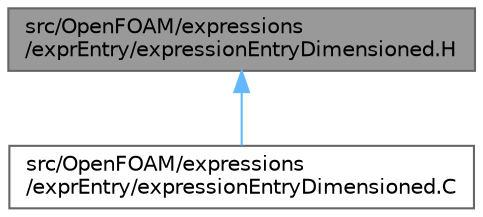 digraph "src/OpenFOAM/expressions/exprEntry/expressionEntryDimensioned.H"
{
 // LATEX_PDF_SIZE
  bgcolor="transparent";
  edge [fontname=Helvetica,fontsize=10,labelfontname=Helvetica,labelfontsize=10];
  node [fontname=Helvetica,fontsize=10,shape=box,height=0.2,width=0.4];
  Node1 [id="Node000001",label="src/OpenFOAM/expressions\l/exprEntry/expressionEntryDimensioned.H",height=0.2,width=0.4,color="gray40", fillcolor="grey60", style="filled", fontcolor="black",tooltip="Creates an expression string from various standard dimensioned types."];
  Node1 -> Node2 [id="edge1_Node000001_Node000002",dir="back",color="steelblue1",style="solid",tooltip=" "];
  Node2 [id="Node000002",label="src/OpenFOAM/expressions\l/exprEntry/expressionEntryDimensioned.C",height=0.2,width=0.4,color="grey40", fillcolor="white", style="filled",URL="$expressionEntryDimensioned_8C.html",tooltip=" "];
}
